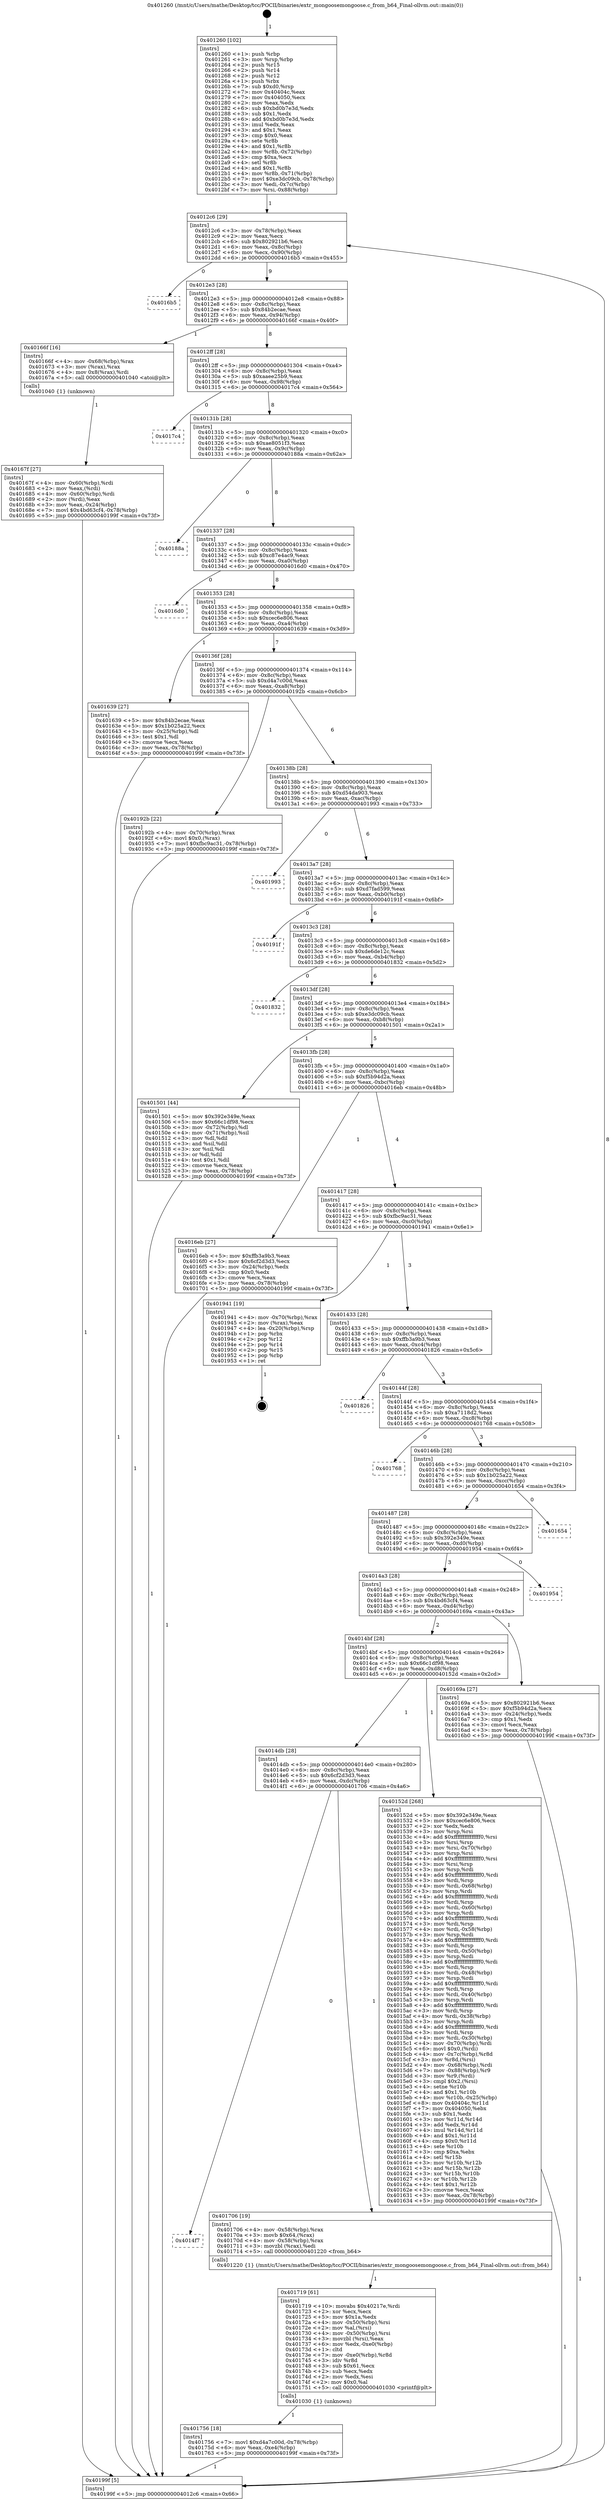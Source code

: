 digraph "0x401260" {
  label = "0x401260 (/mnt/c/Users/mathe/Desktop/tcc/POCII/binaries/extr_mongoosemongoose.c_from_b64_Final-ollvm.out::main(0))"
  labelloc = "t"
  node[shape=record]

  Entry [label="",width=0.3,height=0.3,shape=circle,fillcolor=black,style=filled]
  "0x4012c6" [label="{
     0x4012c6 [29]\l
     | [instrs]\l
     &nbsp;&nbsp;0x4012c6 \<+3\>: mov -0x78(%rbp),%eax\l
     &nbsp;&nbsp;0x4012c9 \<+2\>: mov %eax,%ecx\l
     &nbsp;&nbsp;0x4012cb \<+6\>: sub $0x802921b6,%ecx\l
     &nbsp;&nbsp;0x4012d1 \<+6\>: mov %eax,-0x8c(%rbp)\l
     &nbsp;&nbsp;0x4012d7 \<+6\>: mov %ecx,-0x90(%rbp)\l
     &nbsp;&nbsp;0x4012dd \<+6\>: je 00000000004016b5 \<main+0x455\>\l
  }"]
  "0x4016b5" [label="{
     0x4016b5\l
  }", style=dashed]
  "0x4012e3" [label="{
     0x4012e3 [28]\l
     | [instrs]\l
     &nbsp;&nbsp;0x4012e3 \<+5\>: jmp 00000000004012e8 \<main+0x88\>\l
     &nbsp;&nbsp;0x4012e8 \<+6\>: mov -0x8c(%rbp),%eax\l
     &nbsp;&nbsp;0x4012ee \<+5\>: sub $0x84b2ecae,%eax\l
     &nbsp;&nbsp;0x4012f3 \<+6\>: mov %eax,-0x94(%rbp)\l
     &nbsp;&nbsp;0x4012f9 \<+6\>: je 000000000040166f \<main+0x40f\>\l
  }"]
  Exit [label="",width=0.3,height=0.3,shape=circle,fillcolor=black,style=filled,peripheries=2]
  "0x40166f" [label="{
     0x40166f [16]\l
     | [instrs]\l
     &nbsp;&nbsp;0x40166f \<+4\>: mov -0x68(%rbp),%rax\l
     &nbsp;&nbsp;0x401673 \<+3\>: mov (%rax),%rax\l
     &nbsp;&nbsp;0x401676 \<+4\>: mov 0x8(%rax),%rdi\l
     &nbsp;&nbsp;0x40167a \<+5\>: call 0000000000401040 \<atoi@plt\>\l
     | [calls]\l
     &nbsp;&nbsp;0x401040 \{1\} (unknown)\l
  }"]
  "0x4012ff" [label="{
     0x4012ff [28]\l
     | [instrs]\l
     &nbsp;&nbsp;0x4012ff \<+5\>: jmp 0000000000401304 \<main+0xa4\>\l
     &nbsp;&nbsp;0x401304 \<+6\>: mov -0x8c(%rbp),%eax\l
     &nbsp;&nbsp;0x40130a \<+5\>: sub $0xaaee25b9,%eax\l
     &nbsp;&nbsp;0x40130f \<+6\>: mov %eax,-0x98(%rbp)\l
     &nbsp;&nbsp;0x401315 \<+6\>: je 00000000004017c4 \<main+0x564\>\l
  }"]
  "0x401756" [label="{
     0x401756 [18]\l
     | [instrs]\l
     &nbsp;&nbsp;0x401756 \<+7\>: movl $0xd4a7c00d,-0x78(%rbp)\l
     &nbsp;&nbsp;0x40175d \<+6\>: mov %eax,-0xe4(%rbp)\l
     &nbsp;&nbsp;0x401763 \<+5\>: jmp 000000000040199f \<main+0x73f\>\l
  }"]
  "0x4017c4" [label="{
     0x4017c4\l
  }", style=dashed]
  "0x40131b" [label="{
     0x40131b [28]\l
     | [instrs]\l
     &nbsp;&nbsp;0x40131b \<+5\>: jmp 0000000000401320 \<main+0xc0\>\l
     &nbsp;&nbsp;0x401320 \<+6\>: mov -0x8c(%rbp),%eax\l
     &nbsp;&nbsp;0x401326 \<+5\>: sub $0xae8051f3,%eax\l
     &nbsp;&nbsp;0x40132b \<+6\>: mov %eax,-0x9c(%rbp)\l
     &nbsp;&nbsp;0x401331 \<+6\>: je 000000000040188a \<main+0x62a\>\l
  }"]
  "0x401719" [label="{
     0x401719 [61]\l
     | [instrs]\l
     &nbsp;&nbsp;0x401719 \<+10\>: movabs $0x40217e,%rdi\l
     &nbsp;&nbsp;0x401723 \<+2\>: xor %ecx,%ecx\l
     &nbsp;&nbsp;0x401725 \<+5\>: mov $0x1a,%edx\l
     &nbsp;&nbsp;0x40172a \<+4\>: mov -0x50(%rbp),%rsi\l
     &nbsp;&nbsp;0x40172e \<+2\>: mov %al,(%rsi)\l
     &nbsp;&nbsp;0x401730 \<+4\>: mov -0x50(%rbp),%rsi\l
     &nbsp;&nbsp;0x401734 \<+3\>: movzbl (%rsi),%eax\l
     &nbsp;&nbsp;0x401737 \<+6\>: mov %edx,-0xe0(%rbp)\l
     &nbsp;&nbsp;0x40173d \<+1\>: cltd\l
     &nbsp;&nbsp;0x40173e \<+7\>: mov -0xe0(%rbp),%r8d\l
     &nbsp;&nbsp;0x401745 \<+3\>: idiv %r8d\l
     &nbsp;&nbsp;0x401748 \<+3\>: sub $0x61,%ecx\l
     &nbsp;&nbsp;0x40174b \<+2\>: sub %ecx,%edx\l
     &nbsp;&nbsp;0x40174d \<+2\>: mov %edx,%esi\l
     &nbsp;&nbsp;0x40174f \<+2\>: mov $0x0,%al\l
     &nbsp;&nbsp;0x401751 \<+5\>: call 0000000000401030 \<printf@plt\>\l
     | [calls]\l
     &nbsp;&nbsp;0x401030 \{1\} (unknown)\l
  }"]
  "0x40188a" [label="{
     0x40188a\l
  }", style=dashed]
  "0x401337" [label="{
     0x401337 [28]\l
     | [instrs]\l
     &nbsp;&nbsp;0x401337 \<+5\>: jmp 000000000040133c \<main+0xdc\>\l
     &nbsp;&nbsp;0x40133c \<+6\>: mov -0x8c(%rbp),%eax\l
     &nbsp;&nbsp;0x401342 \<+5\>: sub $0xc87e4ac9,%eax\l
     &nbsp;&nbsp;0x401347 \<+6\>: mov %eax,-0xa0(%rbp)\l
     &nbsp;&nbsp;0x40134d \<+6\>: je 00000000004016d0 \<main+0x470\>\l
  }"]
  "0x4014f7" [label="{
     0x4014f7\l
  }", style=dashed]
  "0x4016d0" [label="{
     0x4016d0\l
  }", style=dashed]
  "0x401353" [label="{
     0x401353 [28]\l
     | [instrs]\l
     &nbsp;&nbsp;0x401353 \<+5\>: jmp 0000000000401358 \<main+0xf8\>\l
     &nbsp;&nbsp;0x401358 \<+6\>: mov -0x8c(%rbp),%eax\l
     &nbsp;&nbsp;0x40135e \<+5\>: sub $0xcec6e806,%eax\l
     &nbsp;&nbsp;0x401363 \<+6\>: mov %eax,-0xa4(%rbp)\l
     &nbsp;&nbsp;0x401369 \<+6\>: je 0000000000401639 \<main+0x3d9\>\l
  }"]
  "0x401706" [label="{
     0x401706 [19]\l
     | [instrs]\l
     &nbsp;&nbsp;0x401706 \<+4\>: mov -0x58(%rbp),%rax\l
     &nbsp;&nbsp;0x40170a \<+3\>: movb $0x64,(%rax)\l
     &nbsp;&nbsp;0x40170d \<+4\>: mov -0x58(%rbp),%rax\l
     &nbsp;&nbsp;0x401711 \<+3\>: movzbl (%rax),%edi\l
     &nbsp;&nbsp;0x401714 \<+5\>: call 0000000000401220 \<from_b64\>\l
     | [calls]\l
     &nbsp;&nbsp;0x401220 \{1\} (/mnt/c/Users/mathe/Desktop/tcc/POCII/binaries/extr_mongoosemongoose.c_from_b64_Final-ollvm.out::from_b64)\l
  }"]
  "0x401639" [label="{
     0x401639 [27]\l
     | [instrs]\l
     &nbsp;&nbsp;0x401639 \<+5\>: mov $0x84b2ecae,%eax\l
     &nbsp;&nbsp;0x40163e \<+5\>: mov $0x1b025a22,%ecx\l
     &nbsp;&nbsp;0x401643 \<+3\>: mov -0x25(%rbp),%dl\l
     &nbsp;&nbsp;0x401646 \<+3\>: test $0x1,%dl\l
     &nbsp;&nbsp;0x401649 \<+3\>: cmovne %ecx,%eax\l
     &nbsp;&nbsp;0x40164c \<+3\>: mov %eax,-0x78(%rbp)\l
     &nbsp;&nbsp;0x40164f \<+5\>: jmp 000000000040199f \<main+0x73f\>\l
  }"]
  "0x40136f" [label="{
     0x40136f [28]\l
     | [instrs]\l
     &nbsp;&nbsp;0x40136f \<+5\>: jmp 0000000000401374 \<main+0x114\>\l
     &nbsp;&nbsp;0x401374 \<+6\>: mov -0x8c(%rbp),%eax\l
     &nbsp;&nbsp;0x40137a \<+5\>: sub $0xd4a7c00d,%eax\l
     &nbsp;&nbsp;0x40137f \<+6\>: mov %eax,-0xa8(%rbp)\l
     &nbsp;&nbsp;0x401385 \<+6\>: je 000000000040192b \<main+0x6cb\>\l
  }"]
  "0x40167f" [label="{
     0x40167f [27]\l
     | [instrs]\l
     &nbsp;&nbsp;0x40167f \<+4\>: mov -0x60(%rbp),%rdi\l
     &nbsp;&nbsp;0x401683 \<+2\>: mov %eax,(%rdi)\l
     &nbsp;&nbsp;0x401685 \<+4\>: mov -0x60(%rbp),%rdi\l
     &nbsp;&nbsp;0x401689 \<+2\>: mov (%rdi),%eax\l
     &nbsp;&nbsp;0x40168b \<+3\>: mov %eax,-0x24(%rbp)\l
     &nbsp;&nbsp;0x40168e \<+7\>: movl $0x4bd63cf4,-0x78(%rbp)\l
     &nbsp;&nbsp;0x401695 \<+5\>: jmp 000000000040199f \<main+0x73f\>\l
  }"]
  "0x40192b" [label="{
     0x40192b [22]\l
     | [instrs]\l
     &nbsp;&nbsp;0x40192b \<+4\>: mov -0x70(%rbp),%rax\l
     &nbsp;&nbsp;0x40192f \<+6\>: movl $0x0,(%rax)\l
     &nbsp;&nbsp;0x401935 \<+7\>: movl $0xfbc9ac31,-0x78(%rbp)\l
     &nbsp;&nbsp;0x40193c \<+5\>: jmp 000000000040199f \<main+0x73f\>\l
  }"]
  "0x40138b" [label="{
     0x40138b [28]\l
     | [instrs]\l
     &nbsp;&nbsp;0x40138b \<+5\>: jmp 0000000000401390 \<main+0x130\>\l
     &nbsp;&nbsp;0x401390 \<+6\>: mov -0x8c(%rbp),%eax\l
     &nbsp;&nbsp;0x401396 \<+5\>: sub $0xd54da903,%eax\l
     &nbsp;&nbsp;0x40139b \<+6\>: mov %eax,-0xac(%rbp)\l
     &nbsp;&nbsp;0x4013a1 \<+6\>: je 0000000000401993 \<main+0x733\>\l
  }"]
  "0x4014db" [label="{
     0x4014db [28]\l
     | [instrs]\l
     &nbsp;&nbsp;0x4014db \<+5\>: jmp 00000000004014e0 \<main+0x280\>\l
     &nbsp;&nbsp;0x4014e0 \<+6\>: mov -0x8c(%rbp),%eax\l
     &nbsp;&nbsp;0x4014e6 \<+5\>: sub $0x6cf2d3d3,%eax\l
     &nbsp;&nbsp;0x4014eb \<+6\>: mov %eax,-0xdc(%rbp)\l
     &nbsp;&nbsp;0x4014f1 \<+6\>: je 0000000000401706 \<main+0x4a6\>\l
  }"]
  "0x401993" [label="{
     0x401993\l
  }", style=dashed]
  "0x4013a7" [label="{
     0x4013a7 [28]\l
     | [instrs]\l
     &nbsp;&nbsp;0x4013a7 \<+5\>: jmp 00000000004013ac \<main+0x14c\>\l
     &nbsp;&nbsp;0x4013ac \<+6\>: mov -0x8c(%rbp),%eax\l
     &nbsp;&nbsp;0x4013b2 \<+5\>: sub $0xd7fad599,%eax\l
     &nbsp;&nbsp;0x4013b7 \<+6\>: mov %eax,-0xb0(%rbp)\l
     &nbsp;&nbsp;0x4013bd \<+6\>: je 000000000040191f \<main+0x6bf\>\l
  }"]
  "0x40152d" [label="{
     0x40152d [268]\l
     | [instrs]\l
     &nbsp;&nbsp;0x40152d \<+5\>: mov $0x392e349e,%eax\l
     &nbsp;&nbsp;0x401532 \<+5\>: mov $0xcec6e806,%ecx\l
     &nbsp;&nbsp;0x401537 \<+2\>: xor %edx,%edx\l
     &nbsp;&nbsp;0x401539 \<+3\>: mov %rsp,%rsi\l
     &nbsp;&nbsp;0x40153c \<+4\>: add $0xfffffffffffffff0,%rsi\l
     &nbsp;&nbsp;0x401540 \<+3\>: mov %rsi,%rsp\l
     &nbsp;&nbsp;0x401543 \<+4\>: mov %rsi,-0x70(%rbp)\l
     &nbsp;&nbsp;0x401547 \<+3\>: mov %rsp,%rsi\l
     &nbsp;&nbsp;0x40154a \<+4\>: add $0xfffffffffffffff0,%rsi\l
     &nbsp;&nbsp;0x40154e \<+3\>: mov %rsi,%rsp\l
     &nbsp;&nbsp;0x401551 \<+3\>: mov %rsp,%rdi\l
     &nbsp;&nbsp;0x401554 \<+4\>: add $0xfffffffffffffff0,%rdi\l
     &nbsp;&nbsp;0x401558 \<+3\>: mov %rdi,%rsp\l
     &nbsp;&nbsp;0x40155b \<+4\>: mov %rdi,-0x68(%rbp)\l
     &nbsp;&nbsp;0x40155f \<+3\>: mov %rsp,%rdi\l
     &nbsp;&nbsp;0x401562 \<+4\>: add $0xfffffffffffffff0,%rdi\l
     &nbsp;&nbsp;0x401566 \<+3\>: mov %rdi,%rsp\l
     &nbsp;&nbsp;0x401569 \<+4\>: mov %rdi,-0x60(%rbp)\l
     &nbsp;&nbsp;0x40156d \<+3\>: mov %rsp,%rdi\l
     &nbsp;&nbsp;0x401570 \<+4\>: add $0xfffffffffffffff0,%rdi\l
     &nbsp;&nbsp;0x401574 \<+3\>: mov %rdi,%rsp\l
     &nbsp;&nbsp;0x401577 \<+4\>: mov %rdi,-0x58(%rbp)\l
     &nbsp;&nbsp;0x40157b \<+3\>: mov %rsp,%rdi\l
     &nbsp;&nbsp;0x40157e \<+4\>: add $0xfffffffffffffff0,%rdi\l
     &nbsp;&nbsp;0x401582 \<+3\>: mov %rdi,%rsp\l
     &nbsp;&nbsp;0x401585 \<+4\>: mov %rdi,-0x50(%rbp)\l
     &nbsp;&nbsp;0x401589 \<+3\>: mov %rsp,%rdi\l
     &nbsp;&nbsp;0x40158c \<+4\>: add $0xfffffffffffffff0,%rdi\l
     &nbsp;&nbsp;0x401590 \<+3\>: mov %rdi,%rsp\l
     &nbsp;&nbsp;0x401593 \<+4\>: mov %rdi,-0x48(%rbp)\l
     &nbsp;&nbsp;0x401597 \<+3\>: mov %rsp,%rdi\l
     &nbsp;&nbsp;0x40159a \<+4\>: add $0xfffffffffffffff0,%rdi\l
     &nbsp;&nbsp;0x40159e \<+3\>: mov %rdi,%rsp\l
     &nbsp;&nbsp;0x4015a1 \<+4\>: mov %rdi,-0x40(%rbp)\l
     &nbsp;&nbsp;0x4015a5 \<+3\>: mov %rsp,%rdi\l
     &nbsp;&nbsp;0x4015a8 \<+4\>: add $0xfffffffffffffff0,%rdi\l
     &nbsp;&nbsp;0x4015ac \<+3\>: mov %rdi,%rsp\l
     &nbsp;&nbsp;0x4015af \<+4\>: mov %rdi,-0x38(%rbp)\l
     &nbsp;&nbsp;0x4015b3 \<+3\>: mov %rsp,%rdi\l
     &nbsp;&nbsp;0x4015b6 \<+4\>: add $0xfffffffffffffff0,%rdi\l
     &nbsp;&nbsp;0x4015ba \<+3\>: mov %rdi,%rsp\l
     &nbsp;&nbsp;0x4015bd \<+4\>: mov %rdi,-0x30(%rbp)\l
     &nbsp;&nbsp;0x4015c1 \<+4\>: mov -0x70(%rbp),%rdi\l
     &nbsp;&nbsp;0x4015c5 \<+6\>: movl $0x0,(%rdi)\l
     &nbsp;&nbsp;0x4015cb \<+4\>: mov -0x7c(%rbp),%r8d\l
     &nbsp;&nbsp;0x4015cf \<+3\>: mov %r8d,(%rsi)\l
     &nbsp;&nbsp;0x4015d2 \<+4\>: mov -0x68(%rbp),%rdi\l
     &nbsp;&nbsp;0x4015d6 \<+7\>: mov -0x88(%rbp),%r9\l
     &nbsp;&nbsp;0x4015dd \<+3\>: mov %r9,(%rdi)\l
     &nbsp;&nbsp;0x4015e0 \<+3\>: cmpl $0x2,(%rsi)\l
     &nbsp;&nbsp;0x4015e3 \<+4\>: setne %r10b\l
     &nbsp;&nbsp;0x4015e7 \<+4\>: and $0x1,%r10b\l
     &nbsp;&nbsp;0x4015eb \<+4\>: mov %r10b,-0x25(%rbp)\l
     &nbsp;&nbsp;0x4015ef \<+8\>: mov 0x40404c,%r11d\l
     &nbsp;&nbsp;0x4015f7 \<+7\>: mov 0x404050,%ebx\l
     &nbsp;&nbsp;0x4015fe \<+3\>: sub $0x1,%edx\l
     &nbsp;&nbsp;0x401601 \<+3\>: mov %r11d,%r14d\l
     &nbsp;&nbsp;0x401604 \<+3\>: add %edx,%r14d\l
     &nbsp;&nbsp;0x401607 \<+4\>: imul %r14d,%r11d\l
     &nbsp;&nbsp;0x40160b \<+4\>: and $0x1,%r11d\l
     &nbsp;&nbsp;0x40160f \<+4\>: cmp $0x0,%r11d\l
     &nbsp;&nbsp;0x401613 \<+4\>: sete %r10b\l
     &nbsp;&nbsp;0x401617 \<+3\>: cmp $0xa,%ebx\l
     &nbsp;&nbsp;0x40161a \<+4\>: setl %r15b\l
     &nbsp;&nbsp;0x40161e \<+3\>: mov %r10b,%r12b\l
     &nbsp;&nbsp;0x401621 \<+3\>: and %r15b,%r12b\l
     &nbsp;&nbsp;0x401624 \<+3\>: xor %r15b,%r10b\l
     &nbsp;&nbsp;0x401627 \<+3\>: or %r10b,%r12b\l
     &nbsp;&nbsp;0x40162a \<+4\>: test $0x1,%r12b\l
     &nbsp;&nbsp;0x40162e \<+3\>: cmovne %ecx,%eax\l
     &nbsp;&nbsp;0x401631 \<+3\>: mov %eax,-0x78(%rbp)\l
     &nbsp;&nbsp;0x401634 \<+5\>: jmp 000000000040199f \<main+0x73f\>\l
  }"]
  "0x40191f" [label="{
     0x40191f\l
  }", style=dashed]
  "0x4013c3" [label="{
     0x4013c3 [28]\l
     | [instrs]\l
     &nbsp;&nbsp;0x4013c3 \<+5\>: jmp 00000000004013c8 \<main+0x168\>\l
     &nbsp;&nbsp;0x4013c8 \<+6\>: mov -0x8c(%rbp),%eax\l
     &nbsp;&nbsp;0x4013ce \<+5\>: sub $0xde6de12c,%eax\l
     &nbsp;&nbsp;0x4013d3 \<+6\>: mov %eax,-0xb4(%rbp)\l
     &nbsp;&nbsp;0x4013d9 \<+6\>: je 0000000000401832 \<main+0x5d2\>\l
  }"]
  "0x4014bf" [label="{
     0x4014bf [28]\l
     | [instrs]\l
     &nbsp;&nbsp;0x4014bf \<+5\>: jmp 00000000004014c4 \<main+0x264\>\l
     &nbsp;&nbsp;0x4014c4 \<+6\>: mov -0x8c(%rbp),%eax\l
     &nbsp;&nbsp;0x4014ca \<+5\>: sub $0x66c1df98,%eax\l
     &nbsp;&nbsp;0x4014cf \<+6\>: mov %eax,-0xd8(%rbp)\l
     &nbsp;&nbsp;0x4014d5 \<+6\>: je 000000000040152d \<main+0x2cd\>\l
  }"]
  "0x401832" [label="{
     0x401832\l
  }", style=dashed]
  "0x4013df" [label="{
     0x4013df [28]\l
     | [instrs]\l
     &nbsp;&nbsp;0x4013df \<+5\>: jmp 00000000004013e4 \<main+0x184\>\l
     &nbsp;&nbsp;0x4013e4 \<+6\>: mov -0x8c(%rbp),%eax\l
     &nbsp;&nbsp;0x4013ea \<+5\>: sub $0xe3dc09cb,%eax\l
     &nbsp;&nbsp;0x4013ef \<+6\>: mov %eax,-0xb8(%rbp)\l
     &nbsp;&nbsp;0x4013f5 \<+6\>: je 0000000000401501 \<main+0x2a1\>\l
  }"]
  "0x40169a" [label="{
     0x40169a [27]\l
     | [instrs]\l
     &nbsp;&nbsp;0x40169a \<+5\>: mov $0x802921b6,%eax\l
     &nbsp;&nbsp;0x40169f \<+5\>: mov $0xf5b94d2a,%ecx\l
     &nbsp;&nbsp;0x4016a4 \<+3\>: mov -0x24(%rbp),%edx\l
     &nbsp;&nbsp;0x4016a7 \<+3\>: cmp $0x1,%edx\l
     &nbsp;&nbsp;0x4016aa \<+3\>: cmovl %ecx,%eax\l
     &nbsp;&nbsp;0x4016ad \<+3\>: mov %eax,-0x78(%rbp)\l
     &nbsp;&nbsp;0x4016b0 \<+5\>: jmp 000000000040199f \<main+0x73f\>\l
  }"]
  "0x401501" [label="{
     0x401501 [44]\l
     | [instrs]\l
     &nbsp;&nbsp;0x401501 \<+5\>: mov $0x392e349e,%eax\l
     &nbsp;&nbsp;0x401506 \<+5\>: mov $0x66c1df98,%ecx\l
     &nbsp;&nbsp;0x40150b \<+3\>: mov -0x72(%rbp),%dl\l
     &nbsp;&nbsp;0x40150e \<+4\>: mov -0x71(%rbp),%sil\l
     &nbsp;&nbsp;0x401512 \<+3\>: mov %dl,%dil\l
     &nbsp;&nbsp;0x401515 \<+3\>: and %sil,%dil\l
     &nbsp;&nbsp;0x401518 \<+3\>: xor %sil,%dl\l
     &nbsp;&nbsp;0x40151b \<+3\>: or %dl,%dil\l
     &nbsp;&nbsp;0x40151e \<+4\>: test $0x1,%dil\l
     &nbsp;&nbsp;0x401522 \<+3\>: cmovne %ecx,%eax\l
     &nbsp;&nbsp;0x401525 \<+3\>: mov %eax,-0x78(%rbp)\l
     &nbsp;&nbsp;0x401528 \<+5\>: jmp 000000000040199f \<main+0x73f\>\l
  }"]
  "0x4013fb" [label="{
     0x4013fb [28]\l
     | [instrs]\l
     &nbsp;&nbsp;0x4013fb \<+5\>: jmp 0000000000401400 \<main+0x1a0\>\l
     &nbsp;&nbsp;0x401400 \<+6\>: mov -0x8c(%rbp),%eax\l
     &nbsp;&nbsp;0x401406 \<+5\>: sub $0xf5b94d2a,%eax\l
     &nbsp;&nbsp;0x40140b \<+6\>: mov %eax,-0xbc(%rbp)\l
     &nbsp;&nbsp;0x401411 \<+6\>: je 00000000004016eb \<main+0x48b\>\l
  }"]
  "0x40199f" [label="{
     0x40199f [5]\l
     | [instrs]\l
     &nbsp;&nbsp;0x40199f \<+5\>: jmp 00000000004012c6 \<main+0x66\>\l
  }"]
  "0x401260" [label="{
     0x401260 [102]\l
     | [instrs]\l
     &nbsp;&nbsp;0x401260 \<+1\>: push %rbp\l
     &nbsp;&nbsp;0x401261 \<+3\>: mov %rsp,%rbp\l
     &nbsp;&nbsp;0x401264 \<+2\>: push %r15\l
     &nbsp;&nbsp;0x401266 \<+2\>: push %r14\l
     &nbsp;&nbsp;0x401268 \<+2\>: push %r12\l
     &nbsp;&nbsp;0x40126a \<+1\>: push %rbx\l
     &nbsp;&nbsp;0x40126b \<+7\>: sub $0xd0,%rsp\l
     &nbsp;&nbsp;0x401272 \<+7\>: mov 0x40404c,%eax\l
     &nbsp;&nbsp;0x401279 \<+7\>: mov 0x404050,%ecx\l
     &nbsp;&nbsp;0x401280 \<+2\>: mov %eax,%edx\l
     &nbsp;&nbsp;0x401282 \<+6\>: sub $0xbd0b7e3d,%edx\l
     &nbsp;&nbsp;0x401288 \<+3\>: sub $0x1,%edx\l
     &nbsp;&nbsp;0x40128b \<+6\>: add $0xbd0b7e3d,%edx\l
     &nbsp;&nbsp;0x401291 \<+3\>: imul %edx,%eax\l
     &nbsp;&nbsp;0x401294 \<+3\>: and $0x1,%eax\l
     &nbsp;&nbsp;0x401297 \<+3\>: cmp $0x0,%eax\l
     &nbsp;&nbsp;0x40129a \<+4\>: sete %r8b\l
     &nbsp;&nbsp;0x40129e \<+4\>: and $0x1,%r8b\l
     &nbsp;&nbsp;0x4012a2 \<+4\>: mov %r8b,-0x72(%rbp)\l
     &nbsp;&nbsp;0x4012a6 \<+3\>: cmp $0xa,%ecx\l
     &nbsp;&nbsp;0x4012a9 \<+4\>: setl %r8b\l
     &nbsp;&nbsp;0x4012ad \<+4\>: and $0x1,%r8b\l
     &nbsp;&nbsp;0x4012b1 \<+4\>: mov %r8b,-0x71(%rbp)\l
     &nbsp;&nbsp;0x4012b5 \<+7\>: movl $0xe3dc09cb,-0x78(%rbp)\l
     &nbsp;&nbsp;0x4012bc \<+3\>: mov %edi,-0x7c(%rbp)\l
     &nbsp;&nbsp;0x4012bf \<+7\>: mov %rsi,-0x88(%rbp)\l
  }"]
  "0x4014a3" [label="{
     0x4014a3 [28]\l
     | [instrs]\l
     &nbsp;&nbsp;0x4014a3 \<+5\>: jmp 00000000004014a8 \<main+0x248\>\l
     &nbsp;&nbsp;0x4014a8 \<+6\>: mov -0x8c(%rbp),%eax\l
     &nbsp;&nbsp;0x4014ae \<+5\>: sub $0x4bd63cf4,%eax\l
     &nbsp;&nbsp;0x4014b3 \<+6\>: mov %eax,-0xd4(%rbp)\l
     &nbsp;&nbsp;0x4014b9 \<+6\>: je 000000000040169a \<main+0x43a\>\l
  }"]
  "0x4016eb" [label="{
     0x4016eb [27]\l
     | [instrs]\l
     &nbsp;&nbsp;0x4016eb \<+5\>: mov $0xffb3a9b3,%eax\l
     &nbsp;&nbsp;0x4016f0 \<+5\>: mov $0x6cf2d3d3,%ecx\l
     &nbsp;&nbsp;0x4016f5 \<+3\>: mov -0x24(%rbp),%edx\l
     &nbsp;&nbsp;0x4016f8 \<+3\>: cmp $0x0,%edx\l
     &nbsp;&nbsp;0x4016fb \<+3\>: cmove %ecx,%eax\l
     &nbsp;&nbsp;0x4016fe \<+3\>: mov %eax,-0x78(%rbp)\l
     &nbsp;&nbsp;0x401701 \<+5\>: jmp 000000000040199f \<main+0x73f\>\l
  }"]
  "0x401417" [label="{
     0x401417 [28]\l
     | [instrs]\l
     &nbsp;&nbsp;0x401417 \<+5\>: jmp 000000000040141c \<main+0x1bc\>\l
     &nbsp;&nbsp;0x40141c \<+6\>: mov -0x8c(%rbp),%eax\l
     &nbsp;&nbsp;0x401422 \<+5\>: sub $0xfbc9ac31,%eax\l
     &nbsp;&nbsp;0x401427 \<+6\>: mov %eax,-0xc0(%rbp)\l
     &nbsp;&nbsp;0x40142d \<+6\>: je 0000000000401941 \<main+0x6e1\>\l
  }"]
  "0x401954" [label="{
     0x401954\l
  }", style=dashed]
  "0x401941" [label="{
     0x401941 [19]\l
     | [instrs]\l
     &nbsp;&nbsp;0x401941 \<+4\>: mov -0x70(%rbp),%rax\l
     &nbsp;&nbsp;0x401945 \<+2\>: mov (%rax),%eax\l
     &nbsp;&nbsp;0x401947 \<+4\>: lea -0x20(%rbp),%rsp\l
     &nbsp;&nbsp;0x40194b \<+1\>: pop %rbx\l
     &nbsp;&nbsp;0x40194c \<+2\>: pop %r12\l
     &nbsp;&nbsp;0x40194e \<+2\>: pop %r14\l
     &nbsp;&nbsp;0x401950 \<+2\>: pop %r15\l
     &nbsp;&nbsp;0x401952 \<+1\>: pop %rbp\l
     &nbsp;&nbsp;0x401953 \<+1\>: ret\l
  }"]
  "0x401433" [label="{
     0x401433 [28]\l
     | [instrs]\l
     &nbsp;&nbsp;0x401433 \<+5\>: jmp 0000000000401438 \<main+0x1d8\>\l
     &nbsp;&nbsp;0x401438 \<+6\>: mov -0x8c(%rbp),%eax\l
     &nbsp;&nbsp;0x40143e \<+5\>: sub $0xffb3a9b3,%eax\l
     &nbsp;&nbsp;0x401443 \<+6\>: mov %eax,-0xc4(%rbp)\l
     &nbsp;&nbsp;0x401449 \<+6\>: je 0000000000401826 \<main+0x5c6\>\l
  }"]
  "0x401487" [label="{
     0x401487 [28]\l
     | [instrs]\l
     &nbsp;&nbsp;0x401487 \<+5\>: jmp 000000000040148c \<main+0x22c\>\l
     &nbsp;&nbsp;0x40148c \<+6\>: mov -0x8c(%rbp),%eax\l
     &nbsp;&nbsp;0x401492 \<+5\>: sub $0x392e349e,%eax\l
     &nbsp;&nbsp;0x401497 \<+6\>: mov %eax,-0xd0(%rbp)\l
     &nbsp;&nbsp;0x40149d \<+6\>: je 0000000000401954 \<main+0x6f4\>\l
  }"]
  "0x401826" [label="{
     0x401826\l
  }", style=dashed]
  "0x40144f" [label="{
     0x40144f [28]\l
     | [instrs]\l
     &nbsp;&nbsp;0x40144f \<+5\>: jmp 0000000000401454 \<main+0x1f4\>\l
     &nbsp;&nbsp;0x401454 \<+6\>: mov -0x8c(%rbp),%eax\l
     &nbsp;&nbsp;0x40145a \<+5\>: sub $0xa7118d2,%eax\l
     &nbsp;&nbsp;0x40145f \<+6\>: mov %eax,-0xc8(%rbp)\l
     &nbsp;&nbsp;0x401465 \<+6\>: je 0000000000401768 \<main+0x508\>\l
  }"]
  "0x401654" [label="{
     0x401654\l
  }", style=dashed]
  "0x401768" [label="{
     0x401768\l
  }", style=dashed]
  "0x40146b" [label="{
     0x40146b [28]\l
     | [instrs]\l
     &nbsp;&nbsp;0x40146b \<+5\>: jmp 0000000000401470 \<main+0x210\>\l
     &nbsp;&nbsp;0x401470 \<+6\>: mov -0x8c(%rbp),%eax\l
     &nbsp;&nbsp;0x401476 \<+5\>: sub $0x1b025a22,%eax\l
     &nbsp;&nbsp;0x40147b \<+6\>: mov %eax,-0xcc(%rbp)\l
     &nbsp;&nbsp;0x401481 \<+6\>: je 0000000000401654 \<main+0x3f4\>\l
  }"]
  Entry -> "0x401260" [label=" 1"]
  "0x4012c6" -> "0x4016b5" [label=" 0"]
  "0x4012c6" -> "0x4012e3" [label=" 9"]
  "0x401941" -> Exit [label=" 1"]
  "0x4012e3" -> "0x40166f" [label=" 1"]
  "0x4012e3" -> "0x4012ff" [label=" 8"]
  "0x40192b" -> "0x40199f" [label=" 1"]
  "0x4012ff" -> "0x4017c4" [label=" 0"]
  "0x4012ff" -> "0x40131b" [label=" 8"]
  "0x401756" -> "0x40199f" [label=" 1"]
  "0x40131b" -> "0x40188a" [label=" 0"]
  "0x40131b" -> "0x401337" [label=" 8"]
  "0x401719" -> "0x401756" [label=" 1"]
  "0x401337" -> "0x4016d0" [label=" 0"]
  "0x401337" -> "0x401353" [label=" 8"]
  "0x401706" -> "0x401719" [label=" 1"]
  "0x401353" -> "0x401639" [label=" 1"]
  "0x401353" -> "0x40136f" [label=" 7"]
  "0x4014db" -> "0x4014f7" [label=" 0"]
  "0x40136f" -> "0x40192b" [label=" 1"]
  "0x40136f" -> "0x40138b" [label=" 6"]
  "0x4014db" -> "0x401706" [label=" 1"]
  "0x40138b" -> "0x401993" [label=" 0"]
  "0x40138b" -> "0x4013a7" [label=" 6"]
  "0x40169a" -> "0x40199f" [label=" 1"]
  "0x4013a7" -> "0x40191f" [label=" 0"]
  "0x4013a7" -> "0x4013c3" [label=" 6"]
  "0x40167f" -> "0x40199f" [label=" 1"]
  "0x4013c3" -> "0x401832" [label=" 0"]
  "0x4013c3" -> "0x4013df" [label=" 6"]
  "0x401639" -> "0x40199f" [label=" 1"]
  "0x4013df" -> "0x401501" [label=" 1"]
  "0x4013df" -> "0x4013fb" [label=" 5"]
  "0x401501" -> "0x40199f" [label=" 1"]
  "0x401260" -> "0x4012c6" [label=" 1"]
  "0x40199f" -> "0x4012c6" [label=" 8"]
  "0x40152d" -> "0x40199f" [label=" 1"]
  "0x4013fb" -> "0x4016eb" [label=" 1"]
  "0x4013fb" -> "0x401417" [label=" 4"]
  "0x4014bf" -> "0x4014db" [label=" 1"]
  "0x401417" -> "0x401941" [label=" 1"]
  "0x401417" -> "0x401433" [label=" 3"]
  "0x4014bf" -> "0x40152d" [label=" 1"]
  "0x401433" -> "0x401826" [label=" 0"]
  "0x401433" -> "0x40144f" [label=" 3"]
  "0x4014a3" -> "0x4014bf" [label=" 2"]
  "0x40144f" -> "0x401768" [label=" 0"]
  "0x40144f" -> "0x40146b" [label=" 3"]
  "0x4014a3" -> "0x40169a" [label=" 1"]
  "0x40146b" -> "0x401654" [label=" 0"]
  "0x40146b" -> "0x401487" [label=" 3"]
  "0x40166f" -> "0x40167f" [label=" 1"]
  "0x401487" -> "0x401954" [label=" 0"]
  "0x401487" -> "0x4014a3" [label=" 3"]
  "0x4016eb" -> "0x40199f" [label=" 1"]
}
